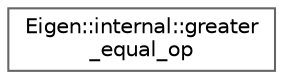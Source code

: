 digraph "类继承关系图"
{
 // LATEX_PDF_SIZE
  bgcolor="transparent";
  edge [fontname=Helvetica,fontsize=10,labelfontname=Helvetica,labelfontsize=10];
  node [fontname=Helvetica,fontsize=10,shape=box,height=0.2,width=0.4];
  rankdir="LR";
  Node0 [id="Node000000",label="Eigen::internal::greater\l_equal_op",height=0.2,width=0.4,color="grey40", fillcolor="white", style="filled",URL="$struct_eigen_1_1internal_1_1greater__equal__op.html",tooltip=" "];
}
